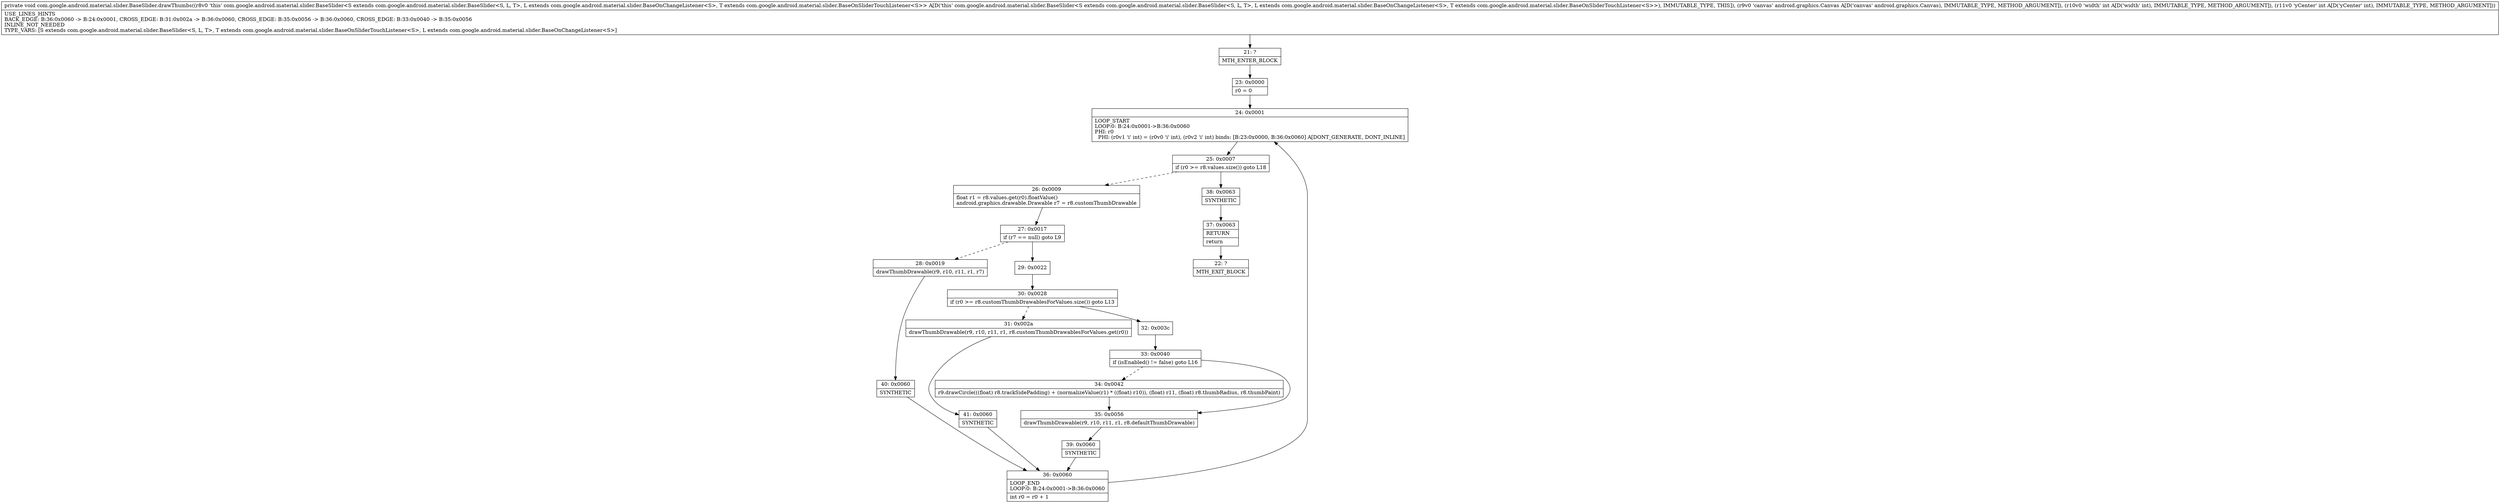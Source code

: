 digraph "CFG forcom.google.android.material.slider.BaseSlider.drawThumbs(Landroid\/graphics\/Canvas;II)V" {
Node_21 [shape=record,label="{21\:\ ?|MTH_ENTER_BLOCK\l}"];
Node_23 [shape=record,label="{23\:\ 0x0000|r0 = 0\l}"];
Node_24 [shape=record,label="{24\:\ 0x0001|LOOP_START\lLOOP:0: B:24:0x0001\-\>B:36:0x0060\lPHI: r0 \l  PHI: (r0v1 'i' int) = (r0v0 'i' int), (r0v2 'i' int) binds: [B:23:0x0000, B:36:0x0060] A[DONT_GENERATE, DONT_INLINE]\l}"];
Node_25 [shape=record,label="{25\:\ 0x0007|if (r0 \>= r8.values.size()) goto L18\l}"];
Node_26 [shape=record,label="{26\:\ 0x0009|float r1 = r8.values.get(r0).floatValue()\landroid.graphics.drawable.Drawable r7 = r8.customThumbDrawable\l}"];
Node_27 [shape=record,label="{27\:\ 0x0017|if (r7 == null) goto L9\l}"];
Node_28 [shape=record,label="{28\:\ 0x0019|drawThumbDrawable(r9, r10, r11, r1, r7)\l}"];
Node_40 [shape=record,label="{40\:\ 0x0060|SYNTHETIC\l}"];
Node_36 [shape=record,label="{36\:\ 0x0060|LOOP_END\lLOOP:0: B:24:0x0001\-\>B:36:0x0060\l|int r0 = r0 + 1\l}"];
Node_29 [shape=record,label="{29\:\ 0x0022}"];
Node_30 [shape=record,label="{30\:\ 0x0028|if (r0 \>= r8.customThumbDrawablesForValues.size()) goto L13\l}"];
Node_31 [shape=record,label="{31\:\ 0x002a|drawThumbDrawable(r9, r10, r11, r1, r8.customThumbDrawablesForValues.get(r0))\l}"];
Node_41 [shape=record,label="{41\:\ 0x0060|SYNTHETIC\l}"];
Node_32 [shape=record,label="{32\:\ 0x003c}"];
Node_33 [shape=record,label="{33\:\ 0x0040|if (isEnabled() != false) goto L16\l}"];
Node_34 [shape=record,label="{34\:\ 0x0042|r9.drawCircle(((float) r8.trackSidePadding) + (normalizeValue(r1) * ((float) r10)), (float) r11, (float) r8.thumbRadius, r8.thumbPaint)\l}"];
Node_35 [shape=record,label="{35\:\ 0x0056|drawThumbDrawable(r9, r10, r11, r1, r8.defaultThumbDrawable)\l}"];
Node_39 [shape=record,label="{39\:\ 0x0060|SYNTHETIC\l}"];
Node_38 [shape=record,label="{38\:\ 0x0063|SYNTHETIC\l}"];
Node_37 [shape=record,label="{37\:\ 0x0063|RETURN\l|return\l}"];
Node_22 [shape=record,label="{22\:\ ?|MTH_EXIT_BLOCK\l}"];
MethodNode[shape=record,label="{private void com.google.android.material.slider.BaseSlider.drawThumbs((r8v0 'this' com.google.android.material.slider.BaseSlider\<S extends com.google.android.material.slider.BaseSlider\<S, L, T\>, L extends com.google.android.material.slider.BaseOnChangeListener\<S\>, T extends com.google.android.material.slider.BaseOnSliderTouchListener\<S\>\> A[D('this' com.google.android.material.slider.BaseSlider\<S extends com.google.android.material.slider.BaseSlider\<S, L, T\>, L extends com.google.android.material.slider.BaseOnChangeListener\<S\>, T extends com.google.android.material.slider.BaseOnSliderTouchListener\<S\>\>), IMMUTABLE_TYPE, THIS]), (r9v0 'canvas' android.graphics.Canvas A[D('canvas' android.graphics.Canvas), IMMUTABLE_TYPE, METHOD_ARGUMENT]), (r10v0 'width' int A[D('width' int), IMMUTABLE_TYPE, METHOD_ARGUMENT]), (r11v0 'yCenter' int A[D('yCenter' int), IMMUTABLE_TYPE, METHOD_ARGUMENT]))  | USE_LINES_HINTS\lBACK_EDGE: B:36:0x0060 \-\> B:24:0x0001, CROSS_EDGE: B:31:0x002a \-\> B:36:0x0060, CROSS_EDGE: B:35:0x0056 \-\> B:36:0x0060, CROSS_EDGE: B:33:0x0040 \-\> B:35:0x0056\lINLINE_NOT_NEEDED\lTYPE_VARS: [S extends com.google.android.material.slider.BaseSlider\<S, L, T\>, T extends com.google.android.material.slider.BaseOnSliderTouchListener\<S\>, L extends com.google.android.material.slider.BaseOnChangeListener\<S\>]\l}"];
MethodNode -> Node_21;Node_21 -> Node_23;
Node_23 -> Node_24;
Node_24 -> Node_25;
Node_25 -> Node_26[style=dashed];
Node_25 -> Node_38;
Node_26 -> Node_27;
Node_27 -> Node_28[style=dashed];
Node_27 -> Node_29;
Node_28 -> Node_40;
Node_40 -> Node_36;
Node_36 -> Node_24;
Node_29 -> Node_30;
Node_30 -> Node_31[style=dashed];
Node_30 -> Node_32;
Node_31 -> Node_41;
Node_41 -> Node_36;
Node_32 -> Node_33;
Node_33 -> Node_34[style=dashed];
Node_33 -> Node_35;
Node_34 -> Node_35;
Node_35 -> Node_39;
Node_39 -> Node_36;
Node_38 -> Node_37;
Node_37 -> Node_22;
}

